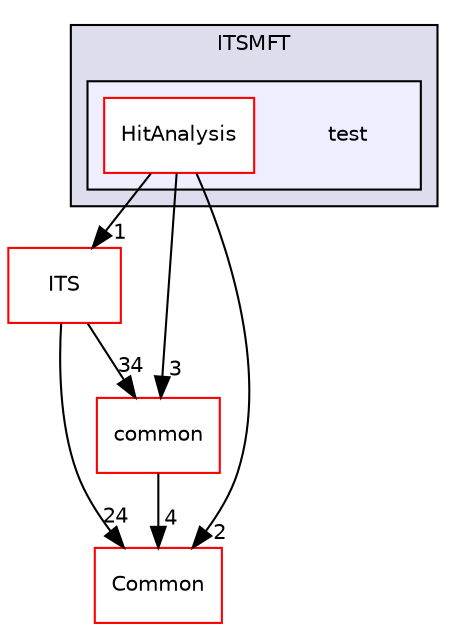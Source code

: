 digraph "/home/travis/build/AliceO2Group/AliceO2/Detectors/ITSMFT/test" {
  bgcolor=transparent;
  compound=true
  node [ fontsize="10", fontname="Helvetica"];
  edge [ labelfontsize="10", labelfontname="Helvetica"];
  subgraph clusterdir_1306292b77b40360479b729ac9ee7efe {
    graph [ bgcolor="#ddddee", pencolor="black", label="ITSMFT" fontname="Helvetica", fontsize="10", URL="dir_1306292b77b40360479b729ac9ee7efe.html"]
  subgraph clusterdir_8a13aabf51651f1b5f53d57129f566b6 {
    graph [ bgcolor="#eeeeff", pencolor="black", label="" URL="dir_8a13aabf51651f1b5f53d57129f566b6.html"];
    dir_8a13aabf51651f1b5f53d57129f566b6 [shape=plaintext label="test"];
    dir_04efe6227c275c48803e66c564837fd2 [shape=box label="HitAnalysis" color="red" fillcolor="white" style="filled" URL="dir_04efe6227c275c48803e66c564837fd2.html"];
  }
  }
  dir_871aad07cbf94d6cd423c3d8d5bdf4e9 [shape=box label="ITS" color="red" URL="dir_871aad07cbf94d6cd423c3d8d5bdf4e9.html"];
  dir_4ab6b4cc6a7edbff49100e9123df213f [shape=box label="Common" color="red" URL="dir_4ab6b4cc6a7edbff49100e9123df213f.html"];
  dir_85bf31a2e8d306e7598ffcb73f8df6bf [shape=box label="common" color="red" URL="dir_85bf31a2e8d306e7598ffcb73f8df6bf.html"];
  dir_871aad07cbf94d6cd423c3d8d5bdf4e9->dir_4ab6b4cc6a7edbff49100e9123df213f [headlabel="24", labeldistance=1.5 headhref="dir_000030_000016.html"];
  dir_871aad07cbf94d6cd423c3d8d5bdf4e9->dir_85bf31a2e8d306e7598ffcb73f8df6bf [headlabel="34", labeldistance=1.5 headhref="dir_000030_000221.html"];
  dir_85bf31a2e8d306e7598ffcb73f8df6bf->dir_4ab6b4cc6a7edbff49100e9123df213f [headlabel="4", labeldistance=1.5 headhref="dir_000221_000016.html"];
  dir_04efe6227c275c48803e66c564837fd2->dir_871aad07cbf94d6cd423c3d8d5bdf4e9 [headlabel="1", labeldistance=1.5 headhref="dir_000315_000030.html"];
  dir_04efe6227c275c48803e66c564837fd2->dir_4ab6b4cc6a7edbff49100e9123df213f [headlabel="2", labeldistance=1.5 headhref="dir_000315_000016.html"];
  dir_04efe6227c275c48803e66c564837fd2->dir_85bf31a2e8d306e7598ffcb73f8df6bf [headlabel="3", labeldistance=1.5 headhref="dir_000315_000221.html"];
}
